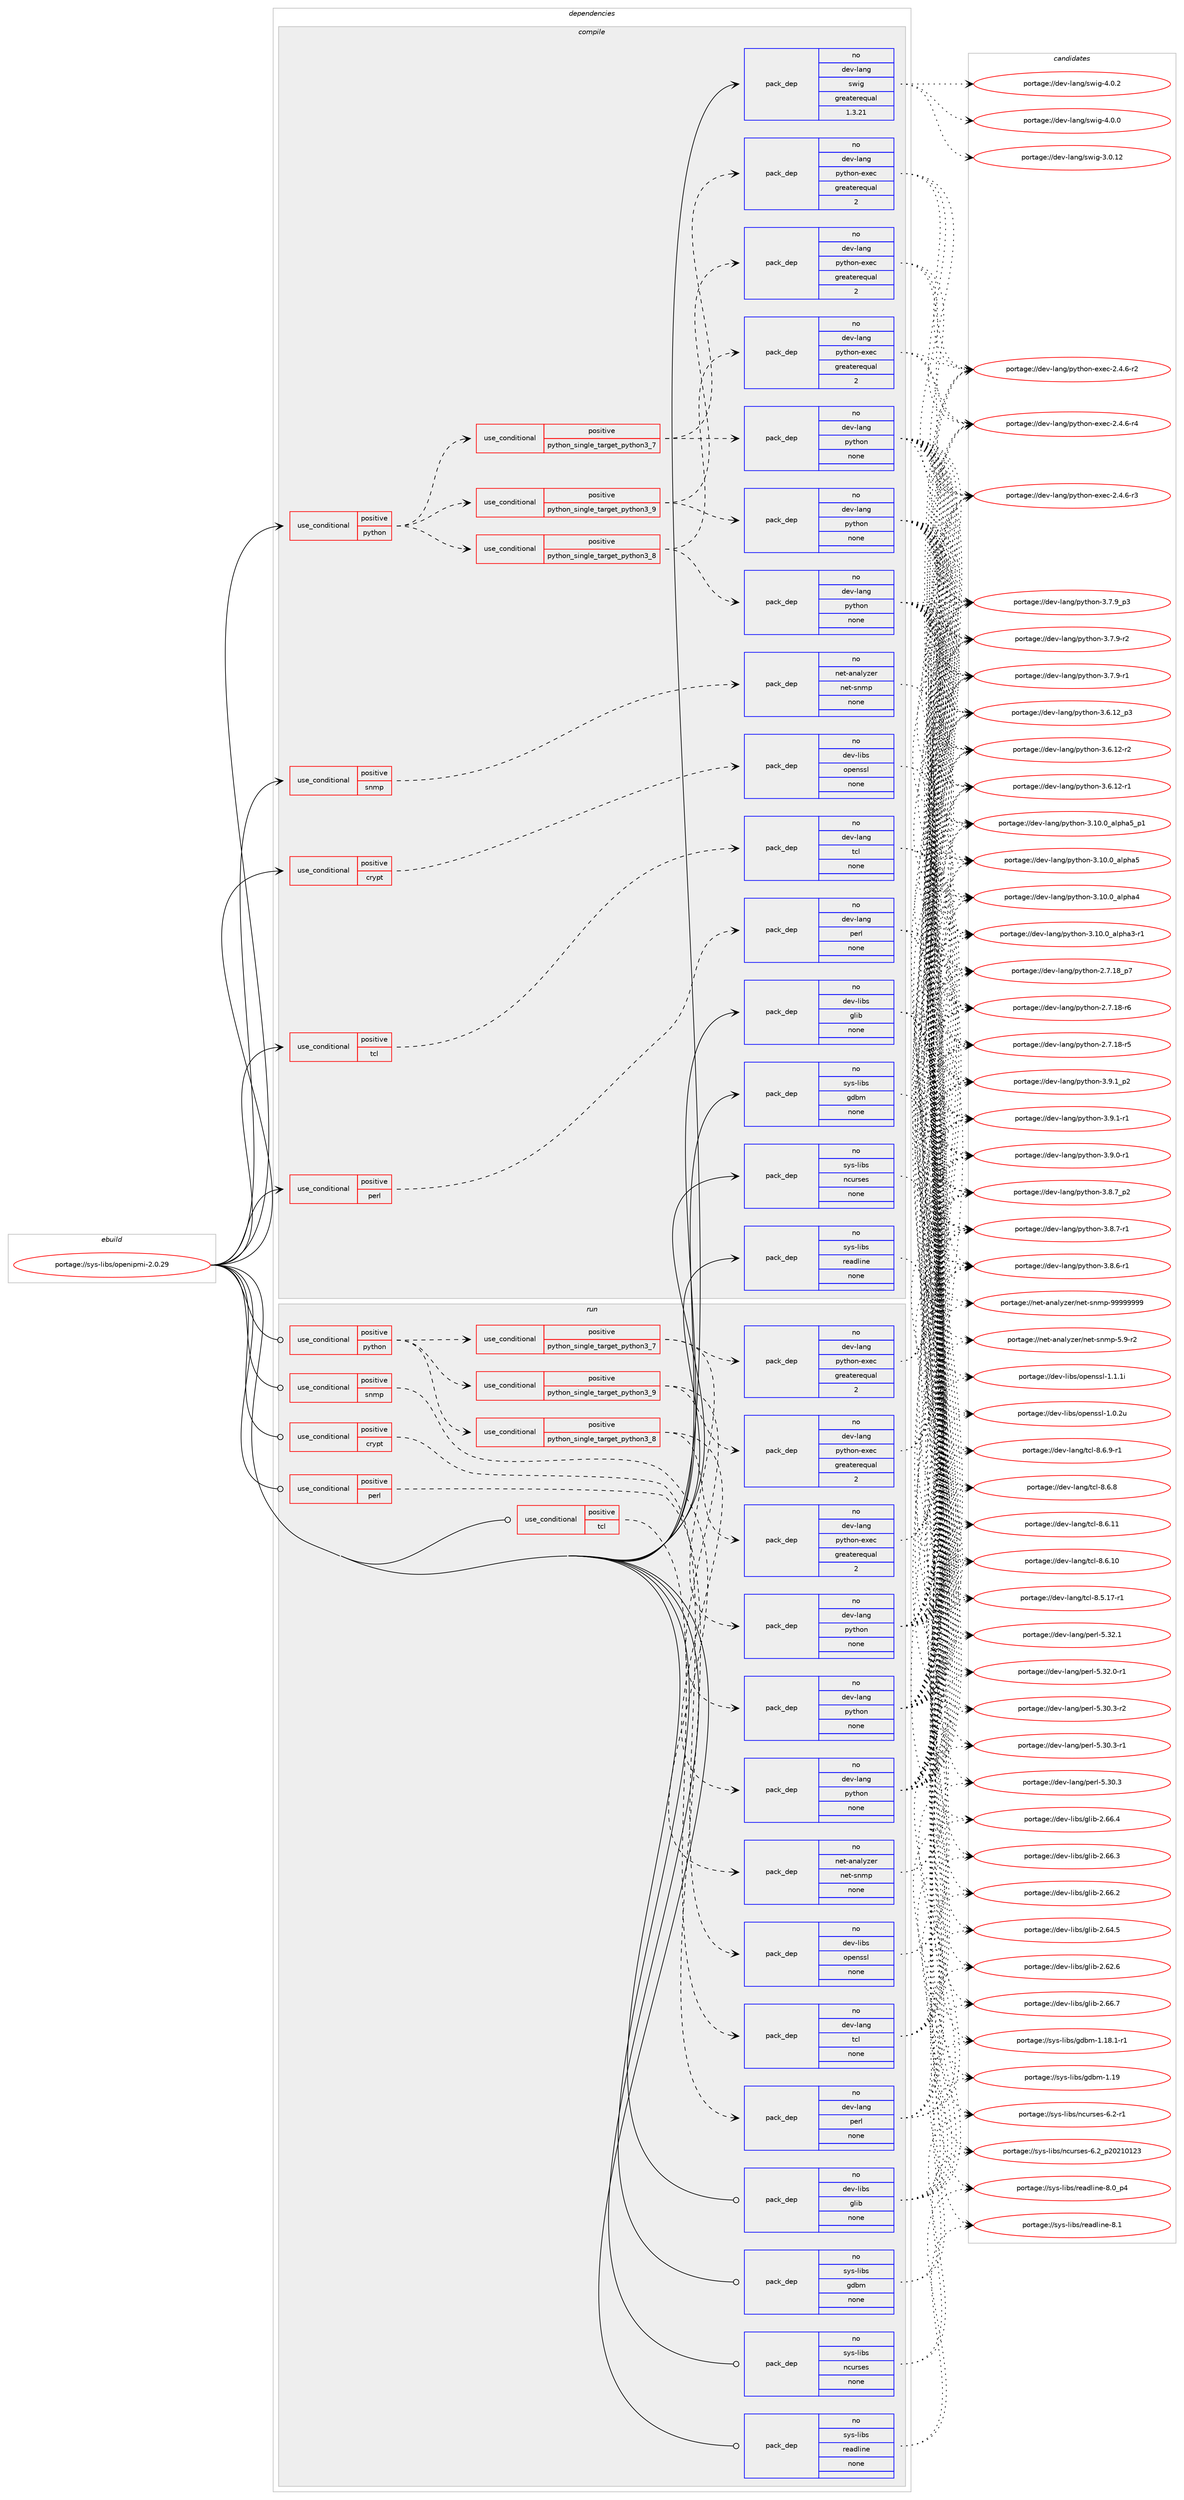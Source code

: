 digraph prolog {

# *************
# Graph options
# *************

newrank=true;
concentrate=true;
compound=true;
graph [rankdir=LR,fontname=Helvetica,fontsize=10,ranksep=1.5];#, ranksep=2.5, nodesep=0.2];
edge  [arrowhead=vee];
node  [fontname=Helvetica,fontsize=10];

# **********
# The ebuild
# **********

subgraph cluster_leftcol {
color=gray;
rank=same;
label=<<i>ebuild</i>>;
id [label="portage://sys-libs/openipmi-2.0.29", color=red, width=4, href="../sys-libs/openipmi-2.0.29.svg"];
}

# ****************
# The dependencies
# ****************

subgraph cluster_midcol {
color=gray;
label=<<i>dependencies</i>>;
subgraph cluster_compile {
fillcolor="#eeeeee";
style=filled;
label=<<i>compile</i>>;
subgraph cond556 {
dependency3187 [label=<<TABLE BORDER="0" CELLBORDER="1" CELLSPACING="0" CELLPADDING="4"><TR><TD ROWSPAN="3" CELLPADDING="10">use_conditional</TD></TR><TR><TD>positive</TD></TR><TR><TD>crypt</TD></TR></TABLE>>, shape=none, color=red];
subgraph pack2573 {
dependency3188 [label=<<TABLE BORDER="0" CELLBORDER="1" CELLSPACING="0" CELLPADDING="4" WIDTH="220"><TR><TD ROWSPAN="6" CELLPADDING="30">pack_dep</TD></TR><TR><TD WIDTH="110">no</TD></TR><TR><TD>dev-libs</TD></TR><TR><TD>openssl</TD></TR><TR><TD>none</TD></TR><TR><TD></TD></TR></TABLE>>, shape=none, color=blue];
}
dependency3187:e -> dependency3188:w [weight=20,style="dashed",arrowhead="vee"];
}
id:e -> dependency3187:w [weight=20,style="solid",arrowhead="vee"];
subgraph cond557 {
dependency3189 [label=<<TABLE BORDER="0" CELLBORDER="1" CELLSPACING="0" CELLPADDING="4"><TR><TD ROWSPAN="3" CELLPADDING="10">use_conditional</TD></TR><TR><TD>positive</TD></TR><TR><TD>perl</TD></TR></TABLE>>, shape=none, color=red];
subgraph pack2574 {
dependency3190 [label=<<TABLE BORDER="0" CELLBORDER="1" CELLSPACING="0" CELLPADDING="4" WIDTH="220"><TR><TD ROWSPAN="6" CELLPADDING="30">pack_dep</TD></TR><TR><TD WIDTH="110">no</TD></TR><TR><TD>dev-lang</TD></TR><TR><TD>perl</TD></TR><TR><TD>none</TD></TR><TR><TD></TD></TR></TABLE>>, shape=none, color=blue];
}
dependency3189:e -> dependency3190:w [weight=20,style="dashed",arrowhead="vee"];
}
id:e -> dependency3189:w [weight=20,style="solid",arrowhead="vee"];
subgraph cond558 {
dependency3191 [label=<<TABLE BORDER="0" CELLBORDER="1" CELLSPACING="0" CELLPADDING="4"><TR><TD ROWSPAN="3" CELLPADDING="10">use_conditional</TD></TR><TR><TD>positive</TD></TR><TR><TD>python</TD></TR></TABLE>>, shape=none, color=red];
subgraph cond559 {
dependency3192 [label=<<TABLE BORDER="0" CELLBORDER="1" CELLSPACING="0" CELLPADDING="4"><TR><TD ROWSPAN="3" CELLPADDING="10">use_conditional</TD></TR><TR><TD>positive</TD></TR><TR><TD>python_single_target_python3_7</TD></TR></TABLE>>, shape=none, color=red];
subgraph pack2575 {
dependency3193 [label=<<TABLE BORDER="0" CELLBORDER="1" CELLSPACING="0" CELLPADDING="4" WIDTH="220"><TR><TD ROWSPAN="6" CELLPADDING="30">pack_dep</TD></TR><TR><TD WIDTH="110">no</TD></TR><TR><TD>dev-lang</TD></TR><TR><TD>python</TD></TR><TR><TD>none</TD></TR><TR><TD></TD></TR></TABLE>>, shape=none, color=blue];
}
dependency3192:e -> dependency3193:w [weight=20,style="dashed",arrowhead="vee"];
subgraph pack2576 {
dependency3194 [label=<<TABLE BORDER="0" CELLBORDER="1" CELLSPACING="0" CELLPADDING="4" WIDTH="220"><TR><TD ROWSPAN="6" CELLPADDING="30">pack_dep</TD></TR><TR><TD WIDTH="110">no</TD></TR><TR><TD>dev-lang</TD></TR><TR><TD>python-exec</TD></TR><TR><TD>greaterequal</TD></TR><TR><TD>2</TD></TR></TABLE>>, shape=none, color=blue];
}
dependency3192:e -> dependency3194:w [weight=20,style="dashed",arrowhead="vee"];
}
dependency3191:e -> dependency3192:w [weight=20,style="dashed",arrowhead="vee"];
subgraph cond560 {
dependency3195 [label=<<TABLE BORDER="0" CELLBORDER="1" CELLSPACING="0" CELLPADDING="4"><TR><TD ROWSPAN="3" CELLPADDING="10">use_conditional</TD></TR><TR><TD>positive</TD></TR><TR><TD>python_single_target_python3_8</TD></TR></TABLE>>, shape=none, color=red];
subgraph pack2577 {
dependency3196 [label=<<TABLE BORDER="0" CELLBORDER="1" CELLSPACING="0" CELLPADDING="4" WIDTH="220"><TR><TD ROWSPAN="6" CELLPADDING="30">pack_dep</TD></TR><TR><TD WIDTH="110">no</TD></TR><TR><TD>dev-lang</TD></TR><TR><TD>python</TD></TR><TR><TD>none</TD></TR><TR><TD></TD></TR></TABLE>>, shape=none, color=blue];
}
dependency3195:e -> dependency3196:w [weight=20,style="dashed",arrowhead="vee"];
subgraph pack2578 {
dependency3197 [label=<<TABLE BORDER="0" CELLBORDER="1" CELLSPACING="0" CELLPADDING="4" WIDTH="220"><TR><TD ROWSPAN="6" CELLPADDING="30">pack_dep</TD></TR><TR><TD WIDTH="110">no</TD></TR><TR><TD>dev-lang</TD></TR><TR><TD>python-exec</TD></TR><TR><TD>greaterequal</TD></TR><TR><TD>2</TD></TR></TABLE>>, shape=none, color=blue];
}
dependency3195:e -> dependency3197:w [weight=20,style="dashed",arrowhead="vee"];
}
dependency3191:e -> dependency3195:w [weight=20,style="dashed",arrowhead="vee"];
subgraph cond561 {
dependency3198 [label=<<TABLE BORDER="0" CELLBORDER="1" CELLSPACING="0" CELLPADDING="4"><TR><TD ROWSPAN="3" CELLPADDING="10">use_conditional</TD></TR><TR><TD>positive</TD></TR><TR><TD>python_single_target_python3_9</TD></TR></TABLE>>, shape=none, color=red];
subgraph pack2579 {
dependency3199 [label=<<TABLE BORDER="0" CELLBORDER="1" CELLSPACING="0" CELLPADDING="4" WIDTH="220"><TR><TD ROWSPAN="6" CELLPADDING="30">pack_dep</TD></TR><TR><TD WIDTH="110">no</TD></TR><TR><TD>dev-lang</TD></TR><TR><TD>python</TD></TR><TR><TD>none</TD></TR><TR><TD></TD></TR></TABLE>>, shape=none, color=blue];
}
dependency3198:e -> dependency3199:w [weight=20,style="dashed",arrowhead="vee"];
subgraph pack2580 {
dependency3200 [label=<<TABLE BORDER="0" CELLBORDER="1" CELLSPACING="0" CELLPADDING="4" WIDTH="220"><TR><TD ROWSPAN="6" CELLPADDING="30">pack_dep</TD></TR><TR><TD WIDTH="110">no</TD></TR><TR><TD>dev-lang</TD></TR><TR><TD>python-exec</TD></TR><TR><TD>greaterequal</TD></TR><TR><TD>2</TD></TR></TABLE>>, shape=none, color=blue];
}
dependency3198:e -> dependency3200:w [weight=20,style="dashed",arrowhead="vee"];
}
dependency3191:e -> dependency3198:w [weight=20,style="dashed",arrowhead="vee"];
}
id:e -> dependency3191:w [weight=20,style="solid",arrowhead="vee"];
subgraph cond562 {
dependency3201 [label=<<TABLE BORDER="0" CELLBORDER="1" CELLSPACING="0" CELLPADDING="4"><TR><TD ROWSPAN="3" CELLPADDING="10">use_conditional</TD></TR><TR><TD>positive</TD></TR><TR><TD>snmp</TD></TR></TABLE>>, shape=none, color=red];
subgraph pack2581 {
dependency3202 [label=<<TABLE BORDER="0" CELLBORDER="1" CELLSPACING="0" CELLPADDING="4" WIDTH="220"><TR><TD ROWSPAN="6" CELLPADDING="30">pack_dep</TD></TR><TR><TD WIDTH="110">no</TD></TR><TR><TD>net-analyzer</TD></TR><TR><TD>net-snmp</TD></TR><TR><TD>none</TD></TR><TR><TD></TD></TR></TABLE>>, shape=none, color=blue];
}
dependency3201:e -> dependency3202:w [weight=20,style="dashed",arrowhead="vee"];
}
id:e -> dependency3201:w [weight=20,style="solid",arrowhead="vee"];
subgraph cond563 {
dependency3203 [label=<<TABLE BORDER="0" CELLBORDER="1" CELLSPACING="0" CELLPADDING="4"><TR><TD ROWSPAN="3" CELLPADDING="10">use_conditional</TD></TR><TR><TD>positive</TD></TR><TR><TD>tcl</TD></TR></TABLE>>, shape=none, color=red];
subgraph pack2582 {
dependency3204 [label=<<TABLE BORDER="0" CELLBORDER="1" CELLSPACING="0" CELLPADDING="4" WIDTH="220"><TR><TD ROWSPAN="6" CELLPADDING="30">pack_dep</TD></TR><TR><TD WIDTH="110">no</TD></TR><TR><TD>dev-lang</TD></TR><TR><TD>tcl</TD></TR><TR><TD>none</TD></TR><TR><TD></TD></TR></TABLE>>, shape=none, color=blue];
}
dependency3203:e -> dependency3204:w [weight=20,style="dashed",arrowhead="vee"];
}
id:e -> dependency3203:w [weight=20,style="solid",arrowhead="vee"];
subgraph pack2583 {
dependency3205 [label=<<TABLE BORDER="0" CELLBORDER="1" CELLSPACING="0" CELLPADDING="4" WIDTH="220"><TR><TD ROWSPAN="6" CELLPADDING="30">pack_dep</TD></TR><TR><TD WIDTH="110">no</TD></TR><TR><TD>dev-lang</TD></TR><TR><TD>swig</TD></TR><TR><TD>greaterequal</TD></TR><TR><TD>1.3.21</TD></TR></TABLE>>, shape=none, color=blue];
}
id:e -> dependency3205:w [weight=20,style="solid",arrowhead="vee"];
subgraph pack2584 {
dependency3206 [label=<<TABLE BORDER="0" CELLBORDER="1" CELLSPACING="0" CELLPADDING="4" WIDTH="220"><TR><TD ROWSPAN="6" CELLPADDING="30">pack_dep</TD></TR><TR><TD WIDTH="110">no</TD></TR><TR><TD>dev-libs</TD></TR><TR><TD>glib</TD></TR><TR><TD>none</TD></TR><TR><TD></TD></TR></TABLE>>, shape=none, color=blue];
}
id:e -> dependency3206:w [weight=20,style="solid",arrowhead="vee"];
subgraph pack2585 {
dependency3207 [label=<<TABLE BORDER="0" CELLBORDER="1" CELLSPACING="0" CELLPADDING="4" WIDTH="220"><TR><TD ROWSPAN="6" CELLPADDING="30">pack_dep</TD></TR><TR><TD WIDTH="110">no</TD></TR><TR><TD>sys-libs</TD></TR><TR><TD>gdbm</TD></TR><TR><TD>none</TD></TR><TR><TD></TD></TR></TABLE>>, shape=none, color=blue];
}
id:e -> dependency3207:w [weight=20,style="solid",arrowhead="vee"];
subgraph pack2586 {
dependency3208 [label=<<TABLE BORDER="0" CELLBORDER="1" CELLSPACING="0" CELLPADDING="4" WIDTH="220"><TR><TD ROWSPAN="6" CELLPADDING="30">pack_dep</TD></TR><TR><TD WIDTH="110">no</TD></TR><TR><TD>sys-libs</TD></TR><TR><TD>ncurses</TD></TR><TR><TD>none</TD></TR><TR><TD></TD></TR></TABLE>>, shape=none, color=blue];
}
id:e -> dependency3208:w [weight=20,style="solid",arrowhead="vee"];
subgraph pack2587 {
dependency3209 [label=<<TABLE BORDER="0" CELLBORDER="1" CELLSPACING="0" CELLPADDING="4" WIDTH="220"><TR><TD ROWSPAN="6" CELLPADDING="30">pack_dep</TD></TR><TR><TD WIDTH="110">no</TD></TR><TR><TD>sys-libs</TD></TR><TR><TD>readline</TD></TR><TR><TD>none</TD></TR><TR><TD></TD></TR></TABLE>>, shape=none, color=blue];
}
id:e -> dependency3209:w [weight=20,style="solid",arrowhead="vee"];
}
subgraph cluster_compileandrun {
fillcolor="#eeeeee";
style=filled;
label=<<i>compile and run</i>>;
}
subgraph cluster_run {
fillcolor="#eeeeee";
style=filled;
label=<<i>run</i>>;
subgraph cond564 {
dependency3210 [label=<<TABLE BORDER="0" CELLBORDER="1" CELLSPACING="0" CELLPADDING="4"><TR><TD ROWSPAN="3" CELLPADDING="10">use_conditional</TD></TR><TR><TD>positive</TD></TR><TR><TD>crypt</TD></TR></TABLE>>, shape=none, color=red];
subgraph pack2588 {
dependency3211 [label=<<TABLE BORDER="0" CELLBORDER="1" CELLSPACING="0" CELLPADDING="4" WIDTH="220"><TR><TD ROWSPAN="6" CELLPADDING="30">pack_dep</TD></TR><TR><TD WIDTH="110">no</TD></TR><TR><TD>dev-libs</TD></TR><TR><TD>openssl</TD></TR><TR><TD>none</TD></TR><TR><TD></TD></TR></TABLE>>, shape=none, color=blue];
}
dependency3210:e -> dependency3211:w [weight=20,style="dashed",arrowhead="vee"];
}
id:e -> dependency3210:w [weight=20,style="solid",arrowhead="odot"];
subgraph cond565 {
dependency3212 [label=<<TABLE BORDER="0" CELLBORDER="1" CELLSPACING="0" CELLPADDING="4"><TR><TD ROWSPAN="3" CELLPADDING="10">use_conditional</TD></TR><TR><TD>positive</TD></TR><TR><TD>perl</TD></TR></TABLE>>, shape=none, color=red];
subgraph pack2589 {
dependency3213 [label=<<TABLE BORDER="0" CELLBORDER="1" CELLSPACING="0" CELLPADDING="4" WIDTH="220"><TR><TD ROWSPAN="6" CELLPADDING="30">pack_dep</TD></TR><TR><TD WIDTH="110">no</TD></TR><TR><TD>dev-lang</TD></TR><TR><TD>perl</TD></TR><TR><TD>none</TD></TR><TR><TD></TD></TR></TABLE>>, shape=none, color=blue];
}
dependency3212:e -> dependency3213:w [weight=20,style="dashed",arrowhead="vee"];
}
id:e -> dependency3212:w [weight=20,style="solid",arrowhead="odot"];
subgraph cond566 {
dependency3214 [label=<<TABLE BORDER="0" CELLBORDER="1" CELLSPACING="0" CELLPADDING="4"><TR><TD ROWSPAN="3" CELLPADDING="10">use_conditional</TD></TR><TR><TD>positive</TD></TR><TR><TD>python</TD></TR></TABLE>>, shape=none, color=red];
subgraph cond567 {
dependency3215 [label=<<TABLE BORDER="0" CELLBORDER="1" CELLSPACING="0" CELLPADDING="4"><TR><TD ROWSPAN="3" CELLPADDING="10">use_conditional</TD></TR><TR><TD>positive</TD></TR><TR><TD>python_single_target_python3_7</TD></TR></TABLE>>, shape=none, color=red];
subgraph pack2590 {
dependency3216 [label=<<TABLE BORDER="0" CELLBORDER="1" CELLSPACING="0" CELLPADDING="4" WIDTH="220"><TR><TD ROWSPAN="6" CELLPADDING="30">pack_dep</TD></TR><TR><TD WIDTH="110">no</TD></TR><TR><TD>dev-lang</TD></TR><TR><TD>python</TD></TR><TR><TD>none</TD></TR><TR><TD></TD></TR></TABLE>>, shape=none, color=blue];
}
dependency3215:e -> dependency3216:w [weight=20,style="dashed",arrowhead="vee"];
subgraph pack2591 {
dependency3217 [label=<<TABLE BORDER="0" CELLBORDER="1" CELLSPACING="0" CELLPADDING="4" WIDTH="220"><TR><TD ROWSPAN="6" CELLPADDING="30">pack_dep</TD></TR><TR><TD WIDTH="110">no</TD></TR><TR><TD>dev-lang</TD></TR><TR><TD>python-exec</TD></TR><TR><TD>greaterequal</TD></TR><TR><TD>2</TD></TR></TABLE>>, shape=none, color=blue];
}
dependency3215:e -> dependency3217:w [weight=20,style="dashed",arrowhead="vee"];
}
dependency3214:e -> dependency3215:w [weight=20,style="dashed",arrowhead="vee"];
subgraph cond568 {
dependency3218 [label=<<TABLE BORDER="0" CELLBORDER="1" CELLSPACING="0" CELLPADDING="4"><TR><TD ROWSPAN="3" CELLPADDING="10">use_conditional</TD></TR><TR><TD>positive</TD></TR><TR><TD>python_single_target_python3_8</TD></TR></TABLE>>, shape=none, color=red];
subgraph pack2592 {
dependency3219 [label=<<TABLE BORDER="0" CELLBORDER="1" CELLSPACING="0" CELLPADDING="4" WIDTH="220"><TR><TD ROWSPAN="6" CELLPADDING="30">pack_dep</TD></TR><TR><TD WIDTH="110">no</TD></TR><TR><TD>dev-lang</TD></TR><TR><TD>python</TD></TR><TR><TD>none</TD></TR><TR><TD></TD></TR></TABLE>>, shape=none, color=blue];
}
dependency3218:e -> dependency3219:w [weight=20,style="dashed",arrowhead="vee"];
subgraph pack2593 {
dependency3220 [label=<<TABLE BORDER="0" CELLBORDER="1" CELLSPACING="0" CELLPADDING="4" WIDTH="220"><TR><TD ROWSPAN="6" CELLPADDING="30">pack_dep</TD></TR><TR><TD WIDTH="110">no</TD></TR><TR><TD>dev-lang</TD></TR><TR><TD>python-exec</TD></TR><TR><TD>greaterequal</TD></TR><TR><TD>2</TD></TR></TABLE>>, shape=none, color=blue];
}
dependency3218:e -> dependency3220:w [weight=20,style="dashed",arrowhead="vee"];
}
dependency3214:e -> dependency3218:w [weight=20,style="dashed",arrowhead="vee"];
subgraph cond569 {
dependency3221 [label=<<TABLE BORDER="0" CELLBORDER="1" CELLSPACING="0" CELLPADDING="4"><TR><TD ROWSPAN="3" CELLPADDING="10">use_conditional</TD></TR><TR><TD>positive</TD></TR><TR><TD>python_single_target_python3_9</TD></TR></TABLE>>, shape=none, color=red];
subgraph pack2594 {
dependency3222 [label=<<TABLE BORDER="0" CELLBORDER="1" CELLSPACING="0" CELLPADDING="4" WIDTH="220"><TR><TD ROWSPAN="6" CELLPADDING="30">pack_dep</TD></TR><TR><TD WIDTH="110">no</TD></TR><TR><TD>dev-lang</TD></TR><TR><TD>python</TD></TR><TR><TD>none</TD></TR><TR><TD></TD></TR></TABLE>>, shape=none, color=blue];
}
dependency3221:e -> dependency3222:w [weight=20,style="dashed",arrowhead="vee"];
subgraph pack2595 {
dependency3223 [label=<<TABLE BORDER="0" CELLBORDER="1" CELLSPACING="0" CELLPADDING="4" WIDTH="220"><TR><TD ROWSPAN="6" CELLPADDING="30">pack_dep</TD></TR><TR><TD WIDTH="110">no</TD></TR><TR><TD>dev-lang</TD></TR><TR><TD>python-exec</TD></TR><TR><TD>greaterequal</TD></TR><TR><TD>2</TD></TR></TABLE>>, shape=none, color=blue];
}
dependency3221:e -> dependency3223:w [weight=20,style="dashed",arrowhead="vee"];
}
dependency3214:e -> dependency3221:w [weight=20,style="dashed",arrowhead="vee"];
}
id:e -> dependency3214:w [weight=20,style="solid",arrowhead="odot"];
subgraph cond570 {
dependency3224 [label=<<TABLE BORDER="0" CELLBORDER="1" CELLSPACING="0" CELLPADDING="4"><TR><TD ROWSPAN="3" CELLPADDING="10">use_conditional</TD></TR><TR><TD>positive</TD></TR><TR><TD>snmp</TD></TR></TABLE>>, shape=none, color=red];
subgraph pack2596 {
dependency3225 [label=<<TABLE BORDER="0" CELLBORDER="1" CELLSPACING="0" CELLPADDING="4" WIDTH="220"><TR><TD ROWSPAN="6" CELLPADDING="30">pack_dep</TD></TR><TR><TD WIDTH="110">no</TD></TR><TR><TD>net-analyzer</TD></TR><TR><TD>net-snmp</TD></TR><TR><TD>none</TD></TR><TR><TD></TD></TR></TABLE>>, shape=none, color=blue];
}
dependency3224:e -> dependency3225:w [weight=20,style="dashed",arrowhead="vee"];
}
id:e -> dependency3224:w [weight=20,style="solid",arrowhead="odot"];
subgraph cond571 {
dependency3226 [label=<<TABLE BORDER="0" CELLBORDER="1" CELLSPACING="0" CELLPADDING="4"><TR><TD ROWSPAN="3" CELLPADDING="10">use_conditional</TD></TR><TR><TD>positive</TD></TR><TR><TD>tcl</TD></TR></TABLE>>, shape=none, color=red];
subgraph pack2597 {
dependency3227 [label=<<TABLE BORDER="0" CELLBORDER="1" CELLSPACING="0" CELLPADDING="4" WIDTH="220"><TR><TD ROWSPAN="6" CELLPADDING="30">pack_dep</TD></TR><TR><TD WIDTH="110">no</TD></TR><TR><TD>dev-lang</TD></TR><TR><TD>tcl</TD></TR><TR><TD>none</TD></TR><TR><TD></TD></TR></TABLE>>, shape=none, color=blue];
}
dependency3226:e -> dependency3227:w [weight=20,style="dashed",arrowhead="vee"];
}
id:e -> dependency3226:w [weight=20,style="solid",arrowhead="odot"];
subgraph pack2598 {
dependency3228 [label=<<TABLE BORDER="0" CELLBORDER="1" CELLSPACING="0" CELLPADDING="4" WIDTH="220"><TR><TD ROWSPAN="6" CELLPADDING="30">pack_dep</TD></TR><TR><TD WIDTH="110">no</TD></TR><TR><TD>dev-libs</TD></TR><TR><TD>glib</TD></TR><TR><TD>none</TD></TR><TR><TD></TD></TR></TABLE>>, shape=none, color=blue];
}
id:e -> dependency3228:w [weight=20,style="solid",arrowhead="odot"];
subgraph pack2599 {
dependency3229 [label=<<TABLE BORDER="0" CELLBORDER="1" CELLSPACING="0" CELLPADDING="4" WIDTH="220"><TR><TD ROWSPAN="6" CELLPADDING="30">pack_dep</TD></TR><TR><TD WIDTH="110">no</TD></TR><TR><TD>sys-libs</TD></TR><TR><TD>gdbm</TD></TR><TR><TD>none</TD></TR><TR><TD></TD></TR></TABLE>>, shape=none, color=blue];
}
id:e -> dependency3229:w [weight=20,style="solid",arrowhead="odot"];
subgraph pack2600 {
dependency3230 [label=<<TABLE BORDER="0" CELLBORDER="1" CELLSPACING="0" CELLPADDING="4" WIDTH="220"><TR><TD ROWSPAN="6" CELLPADDING="30">pack_dep</TD></TR><TR><TD WIDTH="110">no</TD></TR><TR><TD>sys-libs</TD></TR><TR><TD>ncurses</TD></TR><TR><TD>none</TD></TR><TR><TD></TD></TR></TABLE>>, shape=none, color=blue];
}
id:e -> dependency3230:w [weight=20,style="solid",arrowhead="odot"];
subgraph pack2601 {
dependency3231 [label=<<TABLE BORDER="0" CELLBORDER="1" CELLSPACING="0" CELLPADDING="4" WIDTH="220"><TR><TD ROWSPAN="6" CELLPADDING="30">pack_dep</TD></TR><TR><TD WIDTH="110">no</TD></TR><TR><TD>sys-libs</TD></TR><TR><TD>readline</TD></TR><TR><TD>none</TD></TR><TR><TD></TD></TR></TABLE>>, shape=none, color=blue];
}
id:e -> dependency3231:w [weight=20,style="solid",arrowhead="odot"];
}
}

# **************
# The candidates
# **************

subgraph cluster_choices {
rank=same;
color=gray;
label=<<i>candidates</i>>;

subgraph choice2573 {
color=black;
nodesep=1;
choice100101118451081059811547111112101110115115108454946494649105 [label="portage://dev-libs/openssl-1.1.1i", color=red, width=4,href="../dev-libs/openssl-1.1.1i.svg"];
choice100101118451081059811547111112101110115115108454946484650117 [label="portage://dev-libs/openssl-1.0.2u", color=red, width=4,href="../dev-libs/openssl-1.0.2u.svg"];
dependency3188:e -> choice100101118451081059811547111112101110115115108454946494649105:w [style=dotted,weight="100"];
dependency3188:e -> choice100101118451081059811547111112101110115115108454946484650117:w [style=dotted,weight="100"];
}
subgraph choice2574 {
color=black;
nodesep=1;
choice10010111845108971101034711210111410845534651504649 [label="portage://dev-lang/perl-5.32.1", color=red, width=4,href="../dev-lang/perl-5.32.1.svg"];
choice100101118451089711010347112101114108455346515046484511449 [label="portage://dev-lang/perl-5.32.0-r1", color=red, width=4,href="../dev-lang/perl-5.32.0-r1.svg"];
choice100101118451089711010347112101114108455346514846514511450 [label="portage://dev-lang/perl-5.30.3-r2", color=red, width=4,href="../dev-lang/perl-5.30.3-r2.svg"];
choice100101118451089711010347112101114108455346514846514511449 [label="portage://dev-lang/perl-5.30.3-r1", color=red, width=4,href="../dev-lang/perl-5.30.3-r1.svg"];
choice10010111845108971101034711210111410845534651484651 [label="portage://dev-lang/perl-5.30.3", color=red, width=4,href="../dev-lang/perl-5.30.3.svg"];
dependency3190:e -> choice10010111845108971101034711210111410845534651504649:w [style=dotted,weight="100"];
dependency3190:e -> choice100101118451089711010347112101114108455346515046484511449:w [style=dotted,weight="100"];
dependency3190:e -> choice100101118451089711010347112101114108455346514846514511450:w [style=dotted,weight="100"];
dependency3190:e -> choice100101118451089711010347112101114108455346514846514511449:w [style=dotted,weight="100"];
dependency3190:e -> choice10010111845108971101034711210111410845534651484651:w [style=dotted,weight="100"];
}
subgraph choice2575 {
color=black;
nodesep=1;
choice1001011184510897110103471121211161041111104551465746499511250 [label="portage://dev-lang/python-3.9.1_p2", color=red, width=4,href="../dev-lang/python-3.9.1_p2.svg"];
choice1001011184510897110103471121211161041111104551465746494511449 [label="portage://dev-lang/python-3.9.1-r1", color=red, width=4,href="../dev-lang/python-3.9.1-r1.svg"];
choice1001011184510897110103471121211161041111104551465746484511449 [label="portage://dev-lang/python-3.9.0-r1", color=red, width=4,href="../dev-lang/python-3.9.0-r1.svg"];
choice1001011184510897110103471121211161041111104551465646559511250 [label="portage://dev-lang/python-3.8.7_p2", color=red, width=4,href="../dev-lang/python-3.8.7_p2.svg"];
choice1001011184510897110103471121211161041111104551465646554511449 [label="portage://dev-lang/python-3.8.7-r1", color=red, width=4,href="../dev-lang/python-3.8.7-r1.svg"];
choice1001011184510897110103471121211161041111104551465646544511449 [label="portage://dev-lang/python-3.8.6-r1", color=red, width=4,href="../dev-lang/python-3.8.6-r1.svg"];
choice1001011184510897110103471121211161041111104551465546579511251 [label="portage://dev-lang/python-3.7.9_p3", color=red, width=4,href="../dev-lang/python-3.7.9_p3.svg"];
choice1001011184510897110103471121211161041111104551465546574511450 [label="portage://dev-lang/python-3.7.9-r2", color=red, width=4,href="../dev-lang/python-3.7.9-r2.svg"];
choice1001011184510897110103471121211161041111104551465546574511449 [label="portage://dev-lang/python-3.7.9-r1", color=red, width=4,href="../dev-lang/python-3.7.9-r1.svg"];
choice100101118451089711010347112121116104111110455146544649509511251 [label="portage://dev-lang/python-3.6.12_p3", color=red, width=4,href="../dev-lang/python-3.6.12_p3.svg"];
choice100101118451089711010347112121116104111110455146544649504511450 [label="portage://dev-lang/python-3.6.12-r2", color=red, width=4,href="../dev-lang/python-3.6.12-r2.svg"];
choice100101118451089711010347112121116104111110455146544649504511449 [label="portage://dev-lang/python-3.6.12-r1", color=red, width=4,href="../dev-lang/python-3.6.12-r1.svg"];
choice10010111845108971101034711212111610411111045514649484648959710811210497539511249 [label="portage://dev-lang/python-3.10.0_alpha5_p1", color=red, width=4,href="../dev-lang/python-3.10.0_alpha5_p1.svg"];
choice1001011184510897110103471121211161041111104551464948464895971081121049753 [label="portage://dev-lang/python-3.10.0_alpha5", color=red, width=4,href="../dev-lang/python-3.10.0_alpha5.svg"];
choice1001011184510897110103471121211161041111104551464948464895971081121049752 [label="portage://dev-lang/python-3.10.0_alpha4", color=red, width=4,href="../dev-lang/python-3.10.0_alpha4.svg"];
choice10010111845108971101034711212111610411111045514649484648959710811210497514511449 [label="portage://dev-lang/python-3.10.0_alpha3-r1", color=red, width=4,href="../dev-lang/python-3.10.0_alpha3-r1.svg"];
choice100101118451089711010347112121116104111110455046554649569511255 [label="portage://dev-lang/python-2.7.18_p7", color=red, width=4,href="../dev-lang/python-2.7.18_p7.svg"];
choice100101118451089711010347112121116104111110455046554649564511454 [label="portage://dev-lang/python-2.7.18-r6", color=red, width=4,href="../dev-lang/python-2.7.18-r6.svg"];
choice100101118451089711010347112121116104111110455046554649564511453 [label="portage://dev-lang/python-2.7.18-r5", color=red, width=4,href="../dev-lang/python-2.7.18-r5.svg"];
dependency3193:e -> choice1001011184510897110103471121211161041111104551465746499511250:w [style=dotted,weight="100"];
dependency3193:e -> choice1001011184510897110103471121211161041111104551465746494511449:w [style=dotted,weight="100"];
dependency3193:e -> choice1001011184510897110103471121211161041111104551465746484511449:w [style=dotted,weight="100"];
dependency3193:e -> choice1001011184510897110103471121211161041111104551465646559511250:w [style=dotted,weight="100"];
dependency3193:e -> choice1001011184510897110103471121211161041111104551465646554511449:w [style=dotted,weight="100"];
dependency3193:e -> choice1001011184510897110103471121211161041111104551465646544511449:w [style=dotted,weight="100"];
dependency3193:e -> choice1001011184510897110103471121211161041111104551465546579511251:w [style=dotted,weight="100"];
dependency3193:e -> choice1001011184510897110103471121211161041111104551465546574511450:w [style=dotted,weight="100"];
dependency3193:e -> choice1001011184510897110103471121211161041111104551465546574511449:w [style=dotted,weight="100"];
dependency3193:e -> choice100101118451089711010347112121116104111110455146544649509511251:w [style=dotted,weight="100"];
dependency3193:e -> choice100101118451089711010347112121116104111110455146544649504511450:w [style=dotted,weight="100"];
dependency3193:e -> choice100101118451089711010347112121116104111110455146544649504511449:w [style=dotted,weight="100"];
dependency3193:e -> choice10010111845108971101034711212111610411111045514649484648959710811210497539511249:w [style=dotted,weight="100"];
dependency3193:e -> choice1001011184510897110103471121211161041111104551464948464895971081121049753:w [style=dotted,weight="100"];
dependency3193:e -> choice1001011184510897110103471121211161041111104551464948464895971081121049752:w [style=dotted,weight="100"];
dependency3193:e -> choice10010111845108971101034711212111610411111045514649484648959710811210497514511449:w [style=dotted,weight="100"];
dependency3193:e -> choice100101118451089711010347112121116104111110455046554649569511255:w [style=dotted,weight="100"];
dependency3193:e -> choice100101118451089711010347112121116104111110455046554649564511454:w [style=dotted,weight="100"];
dependency3193:e -> choice100101118451089711010347112121116104111110455046554649564511453:w [style=dotted,weight="100"];
}
subgraph choice2576 {
color=black;
nodesep=1;
choice10010111845108971101034711212111610411111045101120101994550465246544511452 [label="portage://dev-lang/python-exec-2.4.6-r4", color=red, width=4,href="../dev-lang/python-exec-2.4.6-r4.svg"];
choice10010111845108971101034711212111610411111045101120101994550465246544511451 [label="portage://dev-lang/python-exec-2.4.6-r3", color=red, width=4,href="../dev-lang/python-exec-2.4.6-r3.svg"];
choice10010111845108971101034711212111610411111045101120101994550465246544511450 [label="portage://dev-lang/python-exec-2.4.6-r2", color=red, width=4,href="../dev-lang/python-exec-2.4.6-r2.svg"];
dependency3194:e -> choice10010111845108971101034711212111610411111045101120101994550465246544511452:w [style=dotted,weight="100"];
dependency3194:e -> choice10010111845108971101034711212111610411111045101120101994550465246544511451:w [style=dotted,weight="100"];
dependency3194:e -> choice10010111845108971101034711212111610411111045101120101994550465246544511450:w [style=dotted,weight="100"];
}
subgraph choice2577 {
color=black;
nodesep=1;
choice1001011184510897110103471121211161041111104551465746499511250 [label="portage://dev-lang/python-3.9.1_p2", color=red, width=4,href="../dev-lang/python-3.9.1_p2.svg"];
choice1001011184510897110103471121211161041111104551465746494511449 [label="portage://dev-lang/python-3.9.1-r1", color=red, width=4,href="../dev-lang/python-3.9.1-r1.svg"];
choice1001011184510897110103471121211161041111104551465746484511449 [label="portage://dev-lang/python-3.9.0-r1", color=red, width=4,href="../dev-lang/python-3.9.0-r1.svg"];
choice1001011184510897110103471121211161041111104551465646559511250 [label="portage://dev-lang/python-3.8.7_p2", color=red, width=4,href="../dev-lang/python-3.8.7_p2.svg"];
choice1001011184510897110103471121211161041111104551465646554511449 [label="portage://dev-lang/python-3.8.7-r1", color=red, width=4,href="../dev-lang/python-3.8.7-r1.svg"];
choice1001011184510897110103471121211161041111104551465646544511449 [label="portage://dev-lang/python-3.8.6-r1", color=red, width=4,href="../dev-lang/python-3.8.6-r1.svg"];
choice1001011184510897110103471121211161041111104551465546579511251 [label="portage://dev-lang/python-3.7.9_p3", color=red, width=4,href="../dev-lang/python-3.7.9_p3.svg"];
choice1001011184510897110103471121211161041111104551465546574511450 [label="portage://dev-lang/python-3.7.9-r2", color=red, width=4,href="../dev-lang/python-3.7.9-r2.svg"];
choice1001011184510897110103471121211161041111104551465546574511449 [label="portage://dev-lang/python-3.7.9-r1", color=red, width=4,href="../dev-lang/python-3.7.9-r1.svg"];
choice100101118451089711010347112121116104111110455146544649509511251 [label="portage://dev-lang/python-3.6.12_p3", color=red, width=4,href="../dev-lang/python-3.6.12_p3.svg"];
choice100101118451089711010347112121116104111110455146544649504511450 [label="portage://dev-lang/python-3.6.12-r2", color=red, width=4,href="../dev-lang/python-3.6.12-r2.svg"];
choice100101118451089711010347112121116104111110455146544649504511449 [label="portage://dev-lang/python-3.6.12-r1", color=red, width=4,href="../dev-lang/python-3.6.12-r1.svg"];
choice10010111845108971101034711212111610411111045514649484648959710811210497539511249 [label="portage://dev-lang/python-3.10.0_alpha5_p1", color=red, width=4,href="../dev-lang/python-3.10.0_alpha5_p1.svg"];
choice1001011184510897110103471121211161041111104551464948464895971081121049753 [label="portage://dev-lang/python-3.10.0_alpha5", color=red, width=4,href="../dev-lang/python-3.10.0_alpha5.svg"];
choice1001011184510897110103471121211161041111104551464948464895971081121049752 [label="portage://dev-lang/python-3.10.0_alpha4", color=red, width=4,href="../dev-lang/python-3.10.0_alpha4.svg"];
choice10010111845108971101034711212111610411111045514649484648959710811210497514511449 [label="portage://dev-lang/python-3.10.0_alpha3-r1", color=red, width=4,href="../dev-lang/python-3.10.0_alpha3-r1.svg"];
choice100101118451089711010347112121116104111110455046554649569511255 [label="portage://dev-lang/python-2.7.18_p7", color=red, width=4,href="../dev-lang/python-2.7.18_p7.svg"];
choice100101118451089711010347112121116104111110455046554649564511454 [label="portage://dev-lang/python-2.7.18-r6", color=red, width=4,href="../dev-lang/python-2.7.18-r6.svg"];
choice100101118451089711010347112121116104111110455046554649564511453 [label="portage://dev-lang/python-2.7.18-r5", color=red, width=4,href="../dev-lang/python-2.7.18-r5.svg"];
dependency3196:e -> choice1001011184510897110103471121211161041111104551465746499511250:w [style=dotted,weight="100"];
dependency3196:e -> choice1001011184510897110103471121211161041111104551465746494511449:w [style=dotted,weight="100"];
dependency3196:e -> choice1001011184510897110103471121211161041111104551465746484511449:w [style=dotted,weight="100"];
dependency3196:e -> choice1001011184510897110103471121211161041111104551465646559511250:w [style=dotted,weight="100"];
dependency3196:e -> choice1001011184510897110103471121211161041111104551465646554511449:w [style=dotted,weight="100"];
dependency3196:e -> choice1001011184510897110103471121211161041111104551465646544511449:w [style=dotted,weight="100"];
dependency3196:e -> choice1001011184510897110103471121211161041111104551465546579511251:w [style=dotted,weight="100"];
dependency3196:e -> choice1001011184510897110103471121211161041111104551465546574511450:w [style=dotted,weight="100"];
dependency3196:e -> choice1001011184510897110103471121211161041111104551465546574511449:w [style=dotted,weight="100"];
dependency3196:e -> choice100101118451089711010347112121116104111110455146544649509511251:w [style=dotted,weight="100"];
dependency3196:e -> choice100101118451089711010347112121116104111110455146544649504511450:w [style=dotted,weight="100"];
dependency3196:e -> choice100101118451089711010347112121116104111110455146544649504511449:w [style=dotted,weight="100"];
dependency3196:e -> choice10010111845108971101034711212111610411111045514649484648959710811210497539511249:w [style=dotted,weight="100"];
dependency3196:e -> choice1001011184510897110103471121211161041111104551464948464895971081121049753:w [style=dotted,weight="100"];
dependency3196:e -> choice1001011184510897110103471121211161041111104551464948464895971081121049752:w [style=dotted,weight="100"];
dependency3196:e -> choice10010111845108971101034711212111610411111045514649484648959710811210497514511449:w [style=dotted,weight="100"];
dependency3196:e -> choice100101118451089711010347112121116104111110455046554649569511255:w [style=dotted,weight="100"];
dependency3196:e -> choice100101118451089711010347112121116104111110455046554649564511454:w [style=dotted,weight="100"];
dependency3196:e -> choice100101118451089711010347112121116104111110455046554649564511453:w [style=dotted,weight="100"];
}
subgraph choice2578 {
color=black;
nodesep=1;
choice10010111845108971101034711212111610411111045101120101994550465246544511452 [label="portage://dev-lang/python-exec-2.4.6-r4", color=red, width=4,href="../dev-lang/python-exec-2.4.6-r4.svg"];
choice10010111845108971101034711212111610411111045101120101994550465246544511451 [label="portage://dev-lang/python-exec-2.4.6-r3", color=red, width=4,href="../dev-lang/python-exec-2.4.6-r3.svg"];
choice10010111845108971101034711212111610411111045101120101994550465246544511450 [label="portage://dev-lang/python-exec-2.4.6-r2", color=red, width=4,href="../dev-lang/python-exec-2.4.6-r2.svg"];
dependency3197:e -> choice10010111845108971101034711212111610411111045101120101994550465246544511452:w [style=dotted,weight="100"];
dependency3197:e -> choice10010111845108971101034711212111610411111045101120101994550465246544511451:w [style=dotted,weight="100"];
dependency3197:e -> choice10010111845108971101034711212111610411111045101120101994550465246544511450:w [style=dotted,weight="100"];
}
subgraph choice2579 {
color=black;
nodesep=1;
choice1001011184510897110103471121211161041111104551465746499511250 [label="portage://dev-lang/python-3.9.1_p2", color=red, width=4,href="../dev-lang/python-3.9.1_p2.svg"];
choice1001011184510897110103471121211161041111104551465746494511449 [label="portage://dev-lang/python-3.9.1-r1", color=red, width=4,href="../dev-lang/python-3.9.1-r1.svg"];
choice1001011184510897110103471121211161041111104551465746484511449 [label="portage://dev-lang/python-3.9.0-r1", color=red, width=4,href="../dev-lang/python-3.9.0-r1.svg"];
choice1001011184510897110103471121211161041111104551465646559511250 [label="portage://dev-lang/python-3.8.7_p2", color=red, width=4,href="../dev-lang/python-3.8.7_p2.svg"];
choice1001011184510897110103471121211161041111104551465646554511449 [label="portage://dev-lang/python-3.8.7-r1", color=red, width=4,href="../dev-lang/python-3.8.7-r1.svg"];
choice1001011184510897110103471121211161041111104551465646544511449 [label="portage://dev-lang/python-3.8.6-r1", color=red, width=4,href="../dev-lang/python-3.8.6-r1.svg"];
choice1001011184510897110103471121211161041111104551465546579511251 [label="portage://dev-lang/python-3.7.9_p3", color=red, width=4,href="../dev-lang/python-3.7.9_p3.svg"];
choice1001011184510897110103471121211161041111104551465546574511450 [label="portage://dev-lang/python-3.7.9-r2", color=red, width=4,href="../dev-lang/python-3.7.9-r2.svg"];
choice1001011184510897110103471121211161041111104551465546574511449 [label="portage://dev-lang/python-3.7.9-r1", color=red, width=4,href="../dev-lang/python-3.7.9-r1.svg"];
choice100101118451089711010347112121116104111110455146544649509511251 [label="portage://dev-lang/python-3.6.12_p3", color=red, width=4,href="../dev-lang/python-3.6.12_p3.svg"];
choice100101118451089711010347112121116104111110455146544649504511450 [label="portage://dev-lang/python-3.6.12-r2", color=red, width=4,href="../dev-lang/python-3.6.12-r2.svg"];
choice100101118451089711010347112121116104111110455146544649504511449 [label="portage://dev-lang/python-3.6.12-r1", color=red, width=4,href="../dev-lang/python-3.6.12-r1.svg"];
choice10010111845108971101034711212111610411111045514649484648959710811210497539511249 [label="portage://dev-lang/python-3.10.0_alpha5_p1", color=red, width=4,href="../dev-lang/python-3.10.0_alpha5_p1.svg"];
choice1001011184510897110103471121211161041111104551464948464895971081121049753 [label="portage://dev-lang/python-3.10.0_alpha5", color=red, width=4,href="../dev-lang/python-3.10.0_alpha5.svg"];
choice1001011184510897110103471121211161041111104551464948464895971081121049752 [label="portage://dev-lang/python-3.10.0_alpha4", color=red, width=4,href="../dev-lang/python-3.10.0_alpha4.svg"];
choice10010111845108971101034711212111610411111045514649484648959710811210497514511449 [label="portage://dev-lang/python-3.10.0_alpha3-r1", color=red, width=4,href="../dev-lang/python-3.10.0_alpha3-r1.svg"];
choice100101118451089711010347112121116104111110455046554649569511255 [label="portage://dev-lang/python-2.7.18_p7", color=red, width=4,href="../dev-lang/python-2.7.18_p7.svg"];
choice100101118451089711010347112121116104111110455046554649564511454 [label="portage://dev-lang/python-2.7.18-r6", color=red, width=4,href="../dev-lang/python-2.7.18-r6.svg"];
choice100101118451089711010347112121116104111110455046554649564511453 [label="portage://dev-lang/python-2.7.18-r5", color=red, width=4,href="../dev-lang/python-2.7.18-r5.svg"];
dependency3199:e -> choice1001011184510897110103471121211161041111104551465746499511250:w [style=dotted,weight="100"];
dependency3199:e -> choice1001011184510897110103471121211161041111104551465746494511449:w [style=dotted,weight="100"];
dependency3199:e -> choice1001011184510897110103471121211161041111104551465746484511449:w [style=dotted,weight="100"];
dependency3199:e -> choice1001011184510897110103471121211161041111104551465646559511250:w [style=dotted,weight="100"];
dependency3199:e -> choice1001011184510897110103471121211161041111104551465646554511449:w [style=dotted,weight="100"];
dependency3199:e -> choice1001011184510897110103471121211161041111104551465646544511449:w [style=dotted,weight="100"];
dependency3199:e -> choice1001011184510897110103471121211161041111104551465546579511251:w [style=dotted,weight="100"];
dependency3199:e -> choice1001011184510897110103471121211161041111104551465546574511450:w [style=dotted,weight="100"];
dependency3199:e -> choice1001011184510897110103471121211161041111104551465546574511449:w [style=dotted,weight="100"];
dependency3199:e -> choice100101118451089711010347112121116104111110455146544649509511251:w [style=dotted,weight="100"];
dependency3199:e -> choice100101118451089711010347112121116104111110455146544649504511450:w [style=dotted,weight="100"];
dependency3199:e -> choice100101118451089711010347112121116104111110455146544649504511449:w [style=dotted,weight="100"];
dependency3199:e -> choice10010111845108971101034711212111610411111045514649484648959710811210497539511249:w [style=dotted,weight="100"];
dependency3199:e -> choice1001011184510897110103471121211161041111104551464948464895971081121049753:w [style=dotted,weight="100"];
dependency3199:e -> choice1001011184510897110103471121211161041111104551464948464895971081121049752:w [style=dotted,weight="100"];
dependency3199:e -> choice10010111845108971101034711212111610411111045514649484648959710811210497514511449:w [style=dotted,weight="100"];
dependency3199:e -> choice100101118451089711010347112121116104111110455046554649569511255:w [style=dotted,weight="100"];
dependency3199:e -> choice100101118451089711010347112121116104111110455046554649564511454:w [style=dotted,weight="100"];
dependency3199:e -> choice100101118451089711010347112121116104111110455046554649564511453:w [style=dotted,weight="100"];
}
subgraph choice2580 {
color=black;
nodesep=1;
choice10010111845108971101034711212111610411111045101120101994550465246544511452 [label="portage://dev-lang/python-exec-2.4.6-r4", color=red, width=4,href="../dev-lang/python-exec-2.4.6-r4.svg"];
choice10010111845108971101034711212111610411111045101120101994550465246544511451 [label="portage://dev-lang/python-exec-2.4.6-r3", color=red, width=4,href="../dev-lang/python-exec-2.4.6-r3.svg"];
choice10010111845108971101034711212111610411111045101120101994550465246544511450 [label="portage://dev-lang/python-exec-2.4.6-r2", color=red, width=4,href="../dev-lang/python-exec-2.4.6-r2.svg"];
dependency3200:e -> choice10010111845108971101034711212111610411111045101120101994550465246544511452:w [style=dotted,weight="100"];
dependency3200:e -> choice10010111845108971101034711212111610411111045101120101994550465246544511451:w [style=dotted,weight="100"];
dependency3200:e -> choice10010111845108971101034711212111610411111045101120101994550465246544511450:w [style=dotted,weight="100"];
}
subgraph choice2581 {
color=black;
nodesep=1;
choice1101011164597110971081211221011144711010111645115110109112455757575757575757 [label="portage://net-analyzer/net-snmp-99999999", color=red, width=4,href="../net-analyzer/net-snmp-99999999.svg"];
choice1101011164597110971081211221011144711010111645115110109112455346574511450 [label="portage://net-analyzer/net-snmp-5.9-r2", color=red, width=4,href="../net-analyzer/net-snmp-5.9-r2.svg"];
dependency3202:e -> choice1101011164597110971081211221011144711010111645115110109112455757575757575757:w [style=dotted,weight="100"];
dependency3202:e -> choice1101011164597110971081211221011144711010111645115110109112455346574511450:w [style=dotted,weight="100"];
}
subgraph choice2582 {
color=black;
nodesep=1;
choice100101118451089711010347116991084556465446574511449 [label="portage://dev-lang/tcl-8.6.9-r1", color=red, width=4,href="../dev-lang/tcl-8.6.9-r1.svg"];
choice10010111845108971101034711699108455646544656 [label="portage://dev-lang/tcl-8.6.8", color=red, width=4,href="../dev-lang/tcl-8.6.8.svg"];
choice1001011184510897110103471169910845564654464949 [label="portage://dev-lang/tcl-8.6.11", color=red, width=4,href="../dev-lang/tcl-8.6.11.svg"];
choice1001011184510897110103471169910845564654464948 [label="portage://dev-lang/tcl-8.6.10", color=red, width=4,href="../dev-lang/tcl-8.6.10.svg"];
choice10010111845108971101034711699108455646534649554511449 [label="portage://dev-lang/tcl-8.5.17-r1", color=red, width=4,href="../dev-lang/tcl-8.5.17-r1.svg"];
dependency3204:e -> choice100101118451089711010347116991084556465446574511449:w [style=dotted,weight="100"];
dependency3204:e -> choice10010111845108971101034711699108455646544656:w [style=dotted,weight="100"];
dependency3204:e -> choice1001011184510897110103471169910845564654464949:w [style=dotted,weight="100"];
dependency3204:e -> choice1001011184510897110103471169910845564654464948:w [style=dotted,weight="100"];
dependency3204:e -> choice10010111845108971101034711699108455646534649554511449:w [style=dotted,weight="100"];
}
subgraph choice2583 {
color=black;
nodesep=1;
choice100101118451089711010347115119105103455246484650 [label="portage://dev-lang/swig-4.0.2", color=red, width=4,href="../dev-lang/swig-4.0.2.svg"];
choice100101118451089711010347115119105103455246484648 [label="portage://dev-lang/swig-4.0.0", color=red, width=4,href="../dev-lang/swig-4.0.0.svg"];
choice10010111845108971101034711511910510345514648464950 [label="portage://dev-lang/swig-3.0.12", color=red, width=4,href="../dev-lang/swig-3.0.12.svg"];
dependency3205:e -> choice100101118451089711010347115119105103455246484650:w [style=dotted,weight="100"];
dependency3205:e -> choice100101118451089711010347115119105103455246484648:w [style=dotted,weight="100"];
dependency3205:e -> choice10010111845108971101034711511910510345514648464950:w [style=dotted,weight="100"];
}
subgraph choice2584 {
color=black;
nodesep=1;
choice1001011184510810598115471031081059845504654544655 [label="portage://dev-libs/glib-2.66.7", color=red, width=4,href="../dev-libs/glib-2.66.7.svg"];
choice1001011184510810598115471031081059845504654544652 [label="portage://dev-libs/glib-2.66.4", color=red, width=4,href="../dev-libs/glib-2.66.4.svg"];
choice1001011184510810598115471031081059845504654544651 [label="portage://dev-libs/glib-2.66.3", color=red, width=4,href="../dev-libs/glib-2.66.3.svg"];
choice1001011184510810598115471031081059845504654544650 [label="portage://dev-libs/glib-2.66.2", color=red, width=4,href="../dev-libs/glib-2.66.2.svg"];
choice1001011184510810598115471031081059845504654524653 [label="portage://dev-libs/glib-2.64.5", color=red, width=4,href="../dev-libs/glib-2.64.5.svg"];
choice1001011184510810598115471031081059845504654504654 [label="portage://dev-libs/glib-2.62.6", color=red, width=4,href="../dev-libs/glib-2.62.6.svg"];
dependency3206:e -> choice1001011184510810598115471031081059845504654544655:w [style=dotted,weight="100"];
dependency3206:e -> choice1001011184510810598115471031081059845504654544652:w [style=dotted,weight="100"];
dependency3206:e -> choice1001011184510810598115471031081059845504654544651:w [style=dotted,weight="100"];
dependency3206:e -> choice1001011184510810598115471031081059845504654544650:w [style=dotted,weight="100"];
dependency3206:e -> choice1001011184510810598115471031081059845504654524653:w [style=dotted,weight="100"];
dependency3206:e -> choice1001011184510810598115471031081059845504654504654:w [style=dotted,weight="100"];
}
subgraph choice2585 {
color=black;
nodesep=1;
choice115121115451081059811547103100981094549464957 [label="portage://sys-libs/gdbm-1.19", color=red, width=4,href="../sys-libs/gdbm-1.19.svg"];
choice11512111545108105981154710310098109454946495646494511449 [label="portage://sys-libs/gdbm-1.18.1-r1", color=red, width=4,href="../sys-libs/gdbm-1.18.1-r1.svg"];
dependency3207:e -> choice115121115451081059811547103100981094549464957:w [style=dotted,weight="100"];
dependency3207:e -> choice11512111545108105981154710310098109454946495646494511449:w [style=dotted,weight="100"];
}
subgraph choice2586 {
color=black;
nodesep=1;
choice1151211154510810598115471109911711411510111545544650951125048504948495051 [label="portage://sys-libs/ncurses-6.2_p20210123", color=red, width=4,href="../sys-libs/ncurses-6.2_p20210123.svg"];
choice11512111545108105981154711099117114115101115455446504511449 [label="portage://sys-libs/ncurses-6.2-r1", color=red, width=4,href="../sys-libs/ncurses-6.2-r1.svg"];
dependency3208:e -> choice1151211154510810598115471109911711411510111545544650951125048504948495051:w [style=dotted,weight="100"];
dependency3208:e -> choice11512111545108105981154711099117114115101115455446504511449:w [style=dotted,weight="100"];
}
subgraph choice2587 {
color=black;
nodesep=1;
choice1151211154510810598115471141019710010810511010145564649 [label="portage://sys-libs/readline-8.1", color=red, width=4,href="../sys-libs/readline-8.1.svg"];
choice11512111545108105981154711410197100108105110101455646489511252 [label="portage://sys-libs/readline-8.0_p4", color=red, width=4,href="../sys-libs/readline-8.0_p4.svg"];
dependency3209:e -> choice1151211154510810598115471141019710010810511010145564649:w [style=dotted,weight="100"];
dependency3209:e -> choice11512111545108105981154711410197100108105110101455646489511252:w [style=dotted,weight="100"];
}
subgraph choice2588 {
color=black;
nodesep=1;
choice100101118451081059811547111112101110115115108454946494649105 [label="portage://dev-libs/openssl-1.1.1i", color=red, width=4,href="../dev-libs/openssl-1.1.1i.svg"];
choice100101118451081059811547111112101110115115108454946484650117 [label="portage://dev-libs/openssl-1.0.2u", color=red, width=4,href="../dev-libs/openssl-1.0.2u.svg"];
dependency3211:e -> choice100101118451081059811547111112101110115115108454946494649105:w [style=dotted,weight="100"];
dependency3211:e -> choice100101118451081059811547111112101110115115108454946484650117:w [style=dotted,weight="100"];
}
subgraph choice2589 {
color=black;
nodesep=1;
choice10010111845108971101034711210111410845534651504649 [label="portage://dev-lang/perl-5.32.1", color=red, width=4,href="../dev-lang/perl-5.32.1.svg"];
choice100101118451089711010347112101114108455346515046484511449 [label="portage://dev-lang/perl-5.32.0-r1", color=red, width=4,href="../dev-lang/perl-5.32.0-r1.svg"];
choice100101118451089711010347112101114108455346514846514511450 [label="portage://dev-lang/perl-5.30.3-r2", color=red, width=4,href="../dev-lang/perl-5.30.3-r2.svg"];
choice100101118451089711010347112101114108455346514846514511449 [label="portage://dev-lang/perl-5.30.3-r1", color=red, width=4,href="../dev-lang/perl-5.30.3-r1.svg"];
choice10010111845108971101034711210111410845534651484651 [label="portage://dev-lang/perl-5.30.3", color=red, width=4,href="../dev-lang/perl-5.30.3.svg"];
dependency3213:e -> choice10010111845108971101034711210111410845534651504649:w [style=dotted,weight="100"];
dependency3213:e -> choice100101118451089711010347112101114108455346515046484511449:w [style=dotted,weight="100"];
dependency3213:e -> choice100101118451089711010347112101114108455346514846514511450:w [style=dotted,weight="100"];
dependency3213:e -> choice100101118451089711010347112101114108455346514846514511449:w [style=dotted,weight="100"];
dependency3213:e -> choice10010111845108971101034711210111410845534651484651:w [style=dotted,weight="100"];
}
subgraph choice2590 {
color=black;
nodesep=1;
choice1001011184510897110103471121211161041111104551465746499511250 [label="portage://dev-lang/python-3.9.1_p2", color=red, width=4,href="../dev-lang/python-3.9.1_p2.svg"];
choice1001011184510897110103471121211161041111104551465746494511449 [label="portage://dev-lang/python-3.9.1-r1", color=red, width=4,href="../dev-lang/python-3.9.1-r1.svg"];
choice1001011184510897110103471121211161041111104551465746484511449 [label="portage://dev-lang/python-3.9.0-r1", color=red, width=4,href="../dev-lang/python-3.9.0-r1.svg"];
choice1001011184510897110103471121211161041111104551465646559511250 [label="portage://dev-lang/python-3.8.7_p2", color=red, width=4,href="../dev-lang/python-3.8.7_p2.svg"];
choice1001011184510897110103471121211161041111104551465646554511449 [label="portage://dev-lang/python-3.8.7-r1", color=red, width=4,href="../dev-lang/python-3.8.7-r1.svg"];
choice1001011184510897110103471121211161041111104551465646544511449 [label="portage://dev-lang/python-3.8.6-r1", color=red, width=4,href="../dev-lang/python-3.8.6-r1.svg"];
choice1001011184510897110103471121211161041111104551465546579511251 [label="portage://dev-lang/python-3.7.9_p3", color=red, width=4,href="../dev-lang/python-3.7.9_p3.svg"];
choice1001011184510897110103471121211161041111104551465546574511450 [label="portage://dev-lang/python-3.7.9-r2", color=red, width=4,href="../dev-lang/python-3.7.9-r2.svg"];
choice1001011184510897110103471121211161041111104551465546574511449 [label="portage://dev-lang/python-3.7.9-r1", color=red, width=4,href="../dev-lang/python-3.7.9-r1.svg"];
choice100101118451089711010347112121116104111110455146544649509511251 [label="portage://dev-lang/python-3.6.12_p3", color=red, width=4,href="../dev-lang/python-3.6.12_p3.svg"];
choice100101118451089711010347112121116104111110455146544649504511450 [label="portage://dev-lang/python-3.6.12-r2", color=red, width=4,href="../dev-lang/python-3.6.12-r2.svg"];
choice100101118451089711010347112121116104111110455146544649504511449 [label="portage://dev-lang/python-3.6.12-r1", color=red, width=4,href="../dev-lang/python-3.6.12-r1.svg"];
choice10010111845108971101034711212111610411111045514649484648959710811210497539511249 [label="portage://dev-lang/python-3.10.0_alpha5_p1", color=red, width=4,href="../dev-lang/python-3.10.0_alpha5_p1.svg"];
choice1001011184510897110103471121211161041111104551464948464895971081121049753 [label="portage://dev-lang/python-3.10.0_alpha5", color=red, width=4,href="../dev-lang/python-3.10.0_alpha5.svg"];
choice1001011184510897110103471121211161041111104551464948464895971081121049752 [label="portage://dev-lang/python-3.10.0_alpha4", color=red, width=4,href="../dev-lang/python-3.10.0_alpha4.svg"];
choice10010111845108971101034711212111610411111045514649484648959710811210497514511449 [label="portage://dev-lang/python-3.10.0_alpha3-r1", color=red, width=4,href="../dev-lang/python-3.10.0_alpha3-r1.svg"];
choice100101118451089711010347112121116104111110455046554649569511255 [label="portage://dev-lang/python-2.7.18_p7", color=red, width=4,href="../dev-lang/python-2.7.18_p7.svg"];
choice100101118451089711010347112121116104111110455046554649564511454 [label="portage://dev-lang/python-2.7.18-r6", color=red, width=4,href="../dev-lang/python-2.7.18-r6.svg"];
choice100101118451089711010347112121116104111110455046554649564511453 [label="portage://dev-lang/python-2.7.18-r5", color=red, width=4,href="../dev-lang/python-2.7.18-r5.svg"];
dependency3216:e -> choice1001011184510897110103471121211161041111104551465746499511250:w [style=dotted,weight="100"];
dependency3216:e -> choice1001011184510897110103471121211161041111104551465746494511449:w [style=dotted,weight="100"];
dependency3216:e -> choice1001011184510897110103471121211161041111104551465746484511449:w [style=dotted,weight="100"];
dependency3216:e -> choice1001011184510897110103471121211161041111104551465646559511250:w [style=dotted,weight="100"];
dependency3216:e -> choice1001011184510897110103471121211161041111104551465646554511449:w [style=dotted,weight="100"];
dependency3216:e -> choice1001011184510897110103471121211161041111104551465646544511449:w [style=dotted,weight="100"];
dependency3216:e -> choice1001011184510897110103471121211161041111104551465546579511251:w [style=dotted,weight="100"];
dependency3216:e -> choice1001011184510897110103471121211161041111104551465546574511450:w [style=dotted,weight="100"];
dependency3216:e -> choice1001011184510897110103471121211161041111104551465546574511449:w [style=dotted,weight="100"];
dependency3216:e -> choice100101118451089711010347112121116104111110455146544649509511251:w [style=dotted,weight="100"];
dependency3216:e -> choice100101118451089711010347112121116104111110455146544649504511450:w [style=dotted,weight="100"];
dependency3216:e -> choice100101118451089711010347112121116104111110455146544649504511449:w [style=dotted,weight="100"];
dependency3216:e -> choice10010111845108971101034711212111610411111045514649484648959710811210497539511249:w [style=dotted,weight="100"];
dependency3216:e -> choice1001011184510897110103471121211161041111104551464948464895971081121049753:w [style=dotted,weight="100"];
dependency3216:e -> choice1001011184510897110103471121211161041111104551464948464895971081121049752:w [style=dotted,weight="100"];
dependency3216:e -> choice10010111845108971101034711212111610411111045514649484648959710811210497514511449:w [style=dotted,weight="100"];
dependency3216:e -> choice100101118451089711010347112121116104111110455046554649569511255:w [style=dotted,weight="100"];
dependency3216:e -> choice100101118451089711010347112121116104111110455046554649564511454:w [style=dotted,weight="100"];
dependency3216:e -> choice100101118451089711010347112121116104111110455046554649564511453:w [style=dotted,weight="100"];
}
subgraph choice2591 {
color=black;
nodesep=1;
choice10010111845108971101034711212111610411111045101120101994550465246544511452 [label="portage://dev-lang/python-exec-2.4.6-r4", color=red, width=4,href="../dev-lang/python-exec-2.4.6-r4.svg"];
choice10010111845108971101034711212111610411111045101120101994550465246544511451 [label="portage://dev-lang/python-exec-2.4.6-r3", color=red, width=4,href="../dev-lang/python-exec-2.4.6-r3.svg"];
choice10010111845108971101034711212111610411111045101120101994550465246544511450 [label="portage://dev-lang/python-exec-2.4.6-r2", color=red, width=4,href="../dev-lang/python-exec-2.4.6-r2.svg"];
dependency3217:e -> choice10010111845108971101034711212111610411111045101120101994550465246544511452:w [style=dotted,weight="100"];
dependency3217:e -> choice10010111845108971101034711212111610411111045101120101994550465246544511451:w [style=dotted,weight="100"];
dependency3217:e -> choice10010111845108971101034711212111610411111045101120101994550465246544511450:w [style=dotted,weight="100"];
}
subgraph choice2592 {
color=black;
nodesep=1;
choice1001011184510897110103471121211161041111104551465746499511250 [label="portage://dev-lang/python-3.9.1_p2", color=red, width=4,href="../dev-lang/python-3.9.1_p2.svg"];
choice1001011184510897110103471121211161041111104551465746494511449 [label="portage://dev-lang/python-3.9.1-r1", color=red, width=4,href="../dev-lang/python-3.9.1-r1.svg"];
choice1001011184510897110103471121211161041111104551465746484511449 [label="portage://dev-lang/python-3.9.0-r1", color=red, width=4,href="../dev-lang/python-3.9.0-r1.svg"];
choice1001011184510897110103471121211161041111104551465646559511250 [label="portage://dev-lang/python-3.8.7_p2", color=red, width=4,href="../dev-lang/python-3.8.7_p2.svg"];
choice1001011184510897110103471121211161041111104551465646554511449 [label="portage://dev-lang/python-3.8.7-r1", color=red, width=4,href="../dev-lang/python-3.8.7-r1.svg"];
choice1001011184510897110103471121211161041111104551465646544511449 [label="portage://dev-lang/python-3.8.6-r1", color=red, width=4,href="../dev-lang/python-3.8.6-r1.svg"];
choice1001011184510897110103471121211161041111104551465546579511251 [label="portage://dev-lang/python-3.7.9_p3", color=red, width=4,href="../dev-lang/python-3.7.9_p3.svg"];
choice1001011184510897110103471121211161041111104551465546574511450 [label="portage://dev-lang/python-3.7.9-r2", color=red, width=4,href="../dev-lang/python-3.7.9-r2.svg"];
choice1001011184510897110103471121211161041111104551465546574511449 [label="portage://dev-lang/python-3.7.9-r1", color=red, width=4,href="../dev-lang/python-3.7.9-r1.svg"];
choice100101118451089711010347112121116104111110455146544649509511251 [label="portage://dev-lang/python-3.6.12_p3", color=red, width=4,href="../dev-lang/python-3.6.12_p3.svg"];
choice100101118451089711010347112121116104111110455146544649504511450 [label="portage://dev-lang/python-3.6.12-r2", color=red, width=4,href="../dev-lang/python-3.6.12-r2.svg"];
choice100101118451089711010347112121116104111110455146544649504511449 [label="portage://dev-lang/python-3.6.12-r1", color=red, width=4,href="../dev-lang/python-3.6.12-r1.svg"];
choice10010111845108971101034711212111610411111045514649484648959710811210497539511249 [label="portage://dev-lang/python-3.10.0_alpha5_p1", color=red, width=4,href="../dev-lang/python-3.10.0_alpha5_p1.svg"];
choice1001011184510897110103471121211161041111104551464948464895971081121049753 [label="portage://dev-lang/python-3.10.0_alpha5", color=red, width=4,href="../dev-lang/python-3.10.0_alpha5.svg"];
choice1001011184510897110103471121211161041111104551464948464895971081121049752 [label="portage://dev-lang/python-3.10.0_alpha4", color=red, width=4,href="../dev-lang/python-3.10.0_alpha4.svg"];
choice10010111845108971101034711212111610411111045514649484648959710811210497514511449 [label="portage://dev-lang/python-3.10.0_alpha3-r1", color=red, width=4,href="../dev-lang/python-3.10.0_alpha3-r1.svg"];
choice100101118451089711010347112121116104111110455046554649569511255 [label="portage://dev-lang/python-2.7.18_p7", color=red, width=4,href="../dev-lang/python-2.7.18_p7.svg"];
choice100101118451089711010347112121116104111110455046554649564511454 [label="portage://dev-lang/python-2.7.18-r6", color=red, width=4,href="../dev-lang/python-2.7.18-r6.svg"];
choice100101118451089711010347112121116104111110455046554649564511453 [label="portage://dev-lang/python-2.7.18-r5", color=red, width=4,href="../dev-lang/python-2.7.18-r5.svg"];
dependency3219:e -> choice1001011184510897110103471121211161041111104551465746499511250:w [style=dotted,weight="100"];
dependency3219:e -> choice1001011184510897110103471121211161041111104551465746494511449:w [style=dotted,weight="100"];
dependency3219:e -> choice1001011184510897110103471121211161041111104551465746484511449:w [style=dotted,weight="100"];
dependency3219:e -> choice1001011184510897110103471121211161041111104551465646559511250:w [style=dotted,weight="100"];
dependency3219:e -> choice1001011184510897110103471121211161041111104551465646554511449:w [style=dotted,weight="100"];
dependency3219:e -> choice1001011184510897110103471121211161041111104551465646544511449:w [style=dotted,weight="100"];
dependency3219:e -> choice1001011184510897110103471121211161041111104551465546579511251:w [style=dotted,weight="100"];
dependency3219:e -> choice1001011184510897110103471121211161041111104551465546574511450:w [style=dotted,weight="100"];
dependency3219:e -> choice1001011184510897110103471121211161041111104551465546574511449:w [style=dotted,weight="100"];
dependency3219:e -> choice100101118451089711010347112121116104111110455146544649509511251:w [style=dotted,weight="100"];
dependency3219:e -> choice100101118451089711010347112121116104111110455146544649504511450:w [style=dotted,weight="100"];
dependency3219:e -> choice100101118451089711010347112121116104111110455146544649504511449:w [style=dotted,weight="100"];
dependency3219:e -> choice10010111845108971101034711212111610411111045514649484648959710811210497539511249:w [style=dotted,weight="100"];
dependency3219:e -> choice1001011184510897110103471121211161041111104551464948464895971081121049753:w [style=dotted,weight="100"];
dependency3219:e -> choice1001011184510897110103471121211161041111104551464948464895971081121049752:w [style=dotted,weight="100"];
dependency3219:e -> choice10010111845108971101034711212111610411111045514649484648959710811210497514511449:w [style=dotted,weight="100"];
dependency3219:e -> choice100101118451089711010347112121116104111110455046554649569511255:w [style=dotted,weight="100"];
dependency3219:e -> choice100101118451089711010347112121116104111110455046554649564511454:w [style=dotted,weight="100"];
dependency3219:e -> choice100101118451089711010347112121116104111110455046554649564511453:w [style=dotted,weight="100"];
}
subgraph choice2593 {
color=black;
nodesep=1;
choice10010111845108971101034711212111610411111045101120101994550465246544511452 [label="portage://dev-lang/python-exec-2.4.6-r4", color=red, width=4,href="../dev-lang/python-exec-2.4.6-r4.svg"];
choice10010111845108971101034711212111610411111045101120101994550465246544511451 [label="portage://dev-lang/python-exec-2.4.6-r3", color=red, width=4,href="../dev-lang/python-exec-2.4.6-r3.svg"];
choice10010111845108971101034711212111610411111045101120101994550465246544511450 [label="portage://dev-lang/python-exec-2.4.6-r2", color=red, width=4,href="../dev-lang/python-exec-2.4.6-r2.svg"];
dependency3220:e -> choice10010111845108971101034711212111610411111045101120101994550465246544511452:w [style=dotted,weight="100"];
dependency3220:e -> choice10010111845108971101034711212111610411111045101120101994550465246544511451:w [style=dotted,weight="100"];
dependency3220:e -> choice10010111845108971101034711212111610411111045101120101994550465246544511450:w [style=dotted,weight="100"];
}
subgraph choice2594 {
color=black;
nodesep=1;
choice1001011184510897110103471121211161041111104551465746499511250 [label="portage://dev-lang/python-3.9.1_p2", color=red, width=4,href="../dev-lang/python-3.9.1_p2.svg"];
choice1001011184510897110103471121211161041111104551465746494511449 [label="portage://dev-lang/python-3.9.1-r1", color=red, width=4,href="../dev-lang/python-3.9.1-r1.svg"];
choice1001011184510897110103471121211161041111104551465746484511449 [label="portage://dev-lang/python-3.9.0-r1", color=red, width=4,href="../dev-lang/python-3.9.0-r1.svg"];
choice1001011184510897110103471121211161041111104551465646559511250 [label="portage://dev-lang/python-3.8.7_p2", color=red, width=4,href="../dev-lang/python-3.8.7_p2.svg"];
choice1001011184510897110103471121211161041111104551465646554511449 [label="portage://dev-lang/python-3.8.7-r1", color=red, width=4,href="../dev-lang/python-3.8.7-r1.svg"];
choice1001011184510897110103471121211161041111104551465646544511449 [label="portage://dev-lang/python-3.8.6-r1", color=red, width=4,href="../dev-lang/python-3.8.6-r1.svg"];
choice1001011184510897110103471121211161041111104551465546579511251 [label="portage://dev-lang/python-3.7.9_p3", color=red, width=4,href="../dev-lang/python-3.7.9_p3.svg"];
choice1001011184510897110103471121211161041111104551465546574511450 [label="portage://dev-lang/python-3.7.9-r2", color=red, width=4,href="../dev-lang/python-3.7.9-r2.svg"];
choice1001011184510897110103471121211161041111104551465546574511449 [label="portage://dev-lang/python-3.7.9-r1", color=red, width=4,href="../dev-lang/python-3.7.9-r1.svg"];
choice100101118451089711010347112121116104111110455146544649509511251 [label="portage://dev-lang/python-3.6.12_p3", color=red, width=4,href="../dev-lang/python-3.6.12_p3.svg"];
choice100101118451089711010347112121116104111110455146544649504511450 [label="portage://dev-lang/python-3.6.12-r2", color=red, width=4,href="../dev-lang/python-3.6.12-r2.svg"];
choice100101118451089711010347112121116104111110455146544649504511449 [label="portage://dev-lang/python-3.6.12-r1", color=red, width=4,href="../dev-lang/python-3.6.12-r1.svg"];
choice10010111845108971101034711212111610411111045514649484648959710811210497539511249 [label="portage://dev-lang/python-3.10.0_alpha5_p1", color=red, width=4,href="../dev-lang/python-3.10.0_alpha5_p1.svg"];
choice1001011184510897110103471121211161041111104551464948464895971081121049753 [label="portage://dev-lang/python-3.10.0_alpha5", color=red, width=4,href="../dev-lang/python-3.10.0_alpha5.svg"];
choice1001011184510897110103471121211161041111104551464948464895971081121049752 [label="portage://dev-lang/python-3.10.0_alpha4", color=red, width=4,href="../dev-lang/python-3.10.0_alpha4.svg"];
choice10010111845108971101034711212111610411111045514649484648959710811210497514511449 [label="portage://dev-lang/python-3.10.0_alpha3-r1", color=red, width=4,href="../dev-lang/python-3.10.0_alpha3-r1.svg"];
choice100101118451089711010347112121116104111110455046554649569511255 [label="portage://dev-lang/python-2.7.18_p7", color=red, width=4,href="../dev-lang/python-2.7.18_p7.svg"];
choice100101118451089711010347112121116104111110455046554649564511454 [label="portage://dev-lang/python-2.7.18-r6", color=red, width=4,href="../dev-lang/python-2.7.18-r6.svg"];
choice100101118451089711010347112121116104111110455046554649564511453 [label="portage://dev-lang/python-2.7.18-r5", color=red, width=4,href="../dev-lang/python-2.7.18-r5.svg"];
dependency3222:e -> choice1001011184510897110103471121211161041111104551465746499511250:w [style=dotted,weight="100"];
dependency3222:e -> choice1001011184510897110103471121211161041111104551465746494511449:w [style=dotted,weight="100"];
dependency3222:e -> choice1001011184510897110103471121211161041111104551465746484511449:w [style=dotted,weight="100"];
dependency3222:e -> choice1001011184510897110103471121211161041111104551465646559511250:w [style=dotted,weight="100"];
dependency3222:e -> choice1001011184510897110103471121211161041111104551465646554511449:w [style=dotted,weight="100"];
dependency3222:e -> choice1001011184510897110103471121211161041111104551465646544511449:w [style=dotted,weight="100"];
dependency3222:e -> choice1001011184510897110103471121211161041111104551465546579511251:w [style=dotted,weight="100"];
dependency3222:e -> choice1001011184510897110103471121211161041111104551465546574511450:w [style=dotted,weight="100"];
dependency3222:e -> choice1001011184510897110103471121211161041111104551465546574511449:w [style=dotted,weight="100"];
dependency3222:e -> choice100101118451089711010347112121116104111110455146544649509511251:w [style=dotted,weight="100"];
dependency3222:e -> choice100101118451089711010347112121116104111110455146544649504511450:w [style=dotted,weight="100"];
dependency3222:e -> choice100101118451089711010347112121116104111110455146544649504511449:w [style=dotted,weight="100"];
dependency3222:e -> choice10010111845108971101034711212111610411111045514649484648959710811210497539511249:w [style=dotted,weight="100"];
dependency3222:e -> choice1001011184510897110103471121211161041111104551464948464895971081121049753:w [style=dotted,weight="100"];
dependency3222:e -> choice1001011184510897110103471121211161041111104551464948464895971081121049752:w [style=dotted,weight="100"];
dependency3222:e -> choice10010111845108971101034711212111610411111045514649484648959710811210497514511449:w [style=dotted,weight="100"];
dependency3222:e -> choice100101118451089711010347112121116104111110455046554649569511255:w [style=dotted,weight="100"];
dependency3222:e -> choice100101118451089711010347112121116104111110455046554649564511454:w [style=dotted,weight="100"];
dependency3222:e -> choice100101118451089711010347112121116104111110455046554649564511453:w [style=dotted,weight="100"];
}
subgraph choice2595 {
color=black;
nodesep=1;
choice10010111845108971101034711212111610411111045101120101994550465246544511452 [label="portage://dev-lang/python-exec-2.4.6-r4", color=red, width=4,href="../dev-lang/python-exec-2.4.6-r4.svg"];
choice10010111845108971101034711212111610411111045101120101994550465246544511451 [label="portage://dev-lang/python-exec-2.4.6-r3", color=red, width=4,href="../dev-lang/python-exec-2.4.6-r3.svg"];
choice10010111845108971101034711212111610411111045101120101994550465246544511450 [label="portage://dev-lang/python-exec-2.4.6-r2", color=red, width=4,href="../dev-lang/python-exec-2.4.6-r2.svg"];
dependency3223:e -> choice10010111845108971101034711212111610411111045101120101994550465246544511452:w [style=dotted,weight="100"];
dependency3223:e -> choice10010111845108971101034711212111610411111045101120101994550465246544511451:w [style=dotted,weight="100"];
dependency3223:e -> choice10010111845108971101034711212111610411111045101120101994550465246544511450:w [style=dotted,weight="100"];
}
subgraph choice2596 {
color=black;
nodesep=1;
choice1101011164597110971081211221011144711010111645115110109112455757575757575757 [label="portage://net-analyzer/net-snmp-99999999", color=red, width=4,href="../net-analyzer/net-snmp-99999999.svg"];
choice1101011164597110971081211221011144711010111645115110109112455346574511450 [label="portage://net-analyzer/net-snmp-5.9-r2", color=red, width=4,href="../net-analyzer/net-snmp-5.9-r2.svg"];
dependency3225:e -> choice1101011164597110971081211221011144711010111645115110109112455757575757575757:w [style=dotted,weight="100"];
dependency3225:e -> choice1101011164597110971081211221011144711010111645115110109112455346574511450:w [style=dotted,weight="100"];
}
subgraph choice2597 {
color=black;
nodesep=1;
choice100101118451089711010347116991084556465446574511449 [label="portage://dev-lang/tcl-8.6.9-r1", color=red, width=4,href="../dev-lang/tcl-8.6.9-r1.svg"];
choice10010111845108971101034711699108455646544656 [label="portage://dev-lang/tcl-8.6.8", color=red, width=4,href="../dev-lang/tcl-8.6.8.svg"];
choice1001011184510897110103471169910845564654464949 [label="portage://dev-lang/tcl-8.6.11", color=red, width=4,href="../dev-lang/tcl-8.6.11.svg"];
choice1001011184510897110103471169910845564654464948 [label="portage://dev-lang/tcl-8.6.10", color=red, width=4,href="../dev-lang/tcl-8.6.10.svg"];
choice10010111845108971101034711699108455646534649554511449 [label="portage://dev-lang/tcl-8.5.17-r1", color=red, width=4,href="../dev-lang/tcl-8.5.17-r1.svg"];
dependency3227:e -> choice100101118451089711010347116991084556465446574511449:w [style=dotted,weight="100"];
dependency3227:e -> choice10010111845108971101034711699108455646544656:w [style=dotted,weight="100"];
dependency3227:e -> choice1001011184510897110103471169910845564654464949:w [style=dotted,weight="100"];
dependency3227:e -> choice1001011184510897110103471169910845564654464948:w [style=dotted,weight="100"];
dependency3227:e -> choice10010111845108971101034711699108455646534649554511449:w [style=dotted,weight="100"];
}
subgraph choice2598 {
color=black;
nodesep=1;
choice1001011184510810598115471031081059845504654544655 [label="portage://dev-libs/glib-2.66.7", color=red, width=4,href="../dev-libs/glib-2.66.7.svg"];
choice1001011184510810598115471031081059845504654544652 [label="portage://dev-libs/glib-2.66.4", color=red, width=4,href="../dev-libs/glib-2.66.4.svg"];
choice1001011184510810598115471031081059845504654544651 [label="portage://dev-libs/glib-2.66.3", color=red, width=4,href="../dev-libs/glib-2.66.3.svg"];
choice1001011184510810598115471031081059845504654544650 [label="portage://dev-libs/glib-2.66.2", color=red, width=4,href="../dev-libs/glib-2.66.2.svg"];
choice1001011184510810598115471031081059845504654524653 [label="portage://dev-libs/glib-2.64.5", color=red, width=4,href="../dev-libs/glib-2.64.5.svg"];
choice1001011184510810598115471031081059845504654504654 [label="portage://dev-libs/glib-2.62.6", color=red, width=4,href="../dev-libs/glib-2.62.6.svg"];
dependency3228:e -> choice1001011184510810598115471031081059845504654544655:w [style=dotted,weight="100"];
dependency3228:e -> choice1001011184510810598115471031081059845504654544652:w [style=dotted,weight="100"];
dependency3228:e -> choice1001011184510810598115471031081059845504654544651:w [style=dotted,weight="100"];
dependency3228:e -> choice1001011184510810598115471031081059845504654544650:w [style=dotted,weight="100"];
dependency3228:e -> choice1001011184510810598115471031081059845504654524653:w [style=dotted,weight="100"];
dependency3228:e -> choice1001011184510810598115471031081059845504654504654:w [style=dotted,weight="100"];
}
subgraph choice2599 {
color=black;
nodesep=1;
choice115121115451081059811547103100981094549464957 [label="portage://sys-libs/gdbm-1.19", color=red, width=4,href="../sys-libs/gdbm-1.19.svg"];
choice11512111545108105981154710310098109454946495646494511449 [label="portage://sys-libs/gdbm-1.18.1-r1", color=red, width=4,href="../sys-libs/gdbm-1.18.1-r1.svg"];
dependency3229:e -> choice115121115451081059811547103100981094549464957:w [style=dotted,weight="100"];
dependency3229:e -> choice11512111545108105981154710310098109454946495646494511449:w [style=dotted,weight="100"];
}
subgraph choice2600 {
color=black;
nodesep=1;
choice1151211154510810598115471109911711411510111545544650951125048504948495051 [label="portage://sys-libs/ncurses-6.2_p20210123", color=red, width=4,href="../sys-libs/ncurses-6.2_p20210123.svg"];
choice11512111545108105981154711099117114115101115455446504511449 [label="portage://sys-libs/ncurses-6.2-r1", color=red, width=4,href="../sys-libs/ncurses-6.2-r1.svg"];
dependency3230:e -> choice1151211154510810598115471109911711411510111545544650951125048504948495051:w [style=dotted,weight="100"];
dependency3230:e -> choice11512111545108105981154711099117114115101115455446504511449:w [style=dotted,weight="100"];
}
subgraph choice2601 {
color=black;
nodesep=1;
choice1151211154510810598115471141019710010810511010145564649 [label="portage://sys-libs/readline-8.1", color=red, width=4,href="../sys-libs/readline-8.1.svg"];
choice11512111545108105981154711410197100108105110101455646489511252 [label="portage://sys-libs/readline-8.0_p4", color=red, width=4,href="../sys-libs/readline-8.0_p4.svg"];
dependency3231:e -> choice1151211154510810598115471141019710010810511010145564649:w [style=dotted,weight="100"];
dependency3231:e -> choice11512111545108105981154711410197100108105110101455646489511252:w [style=dotted,weight="100"];
}
}

}
